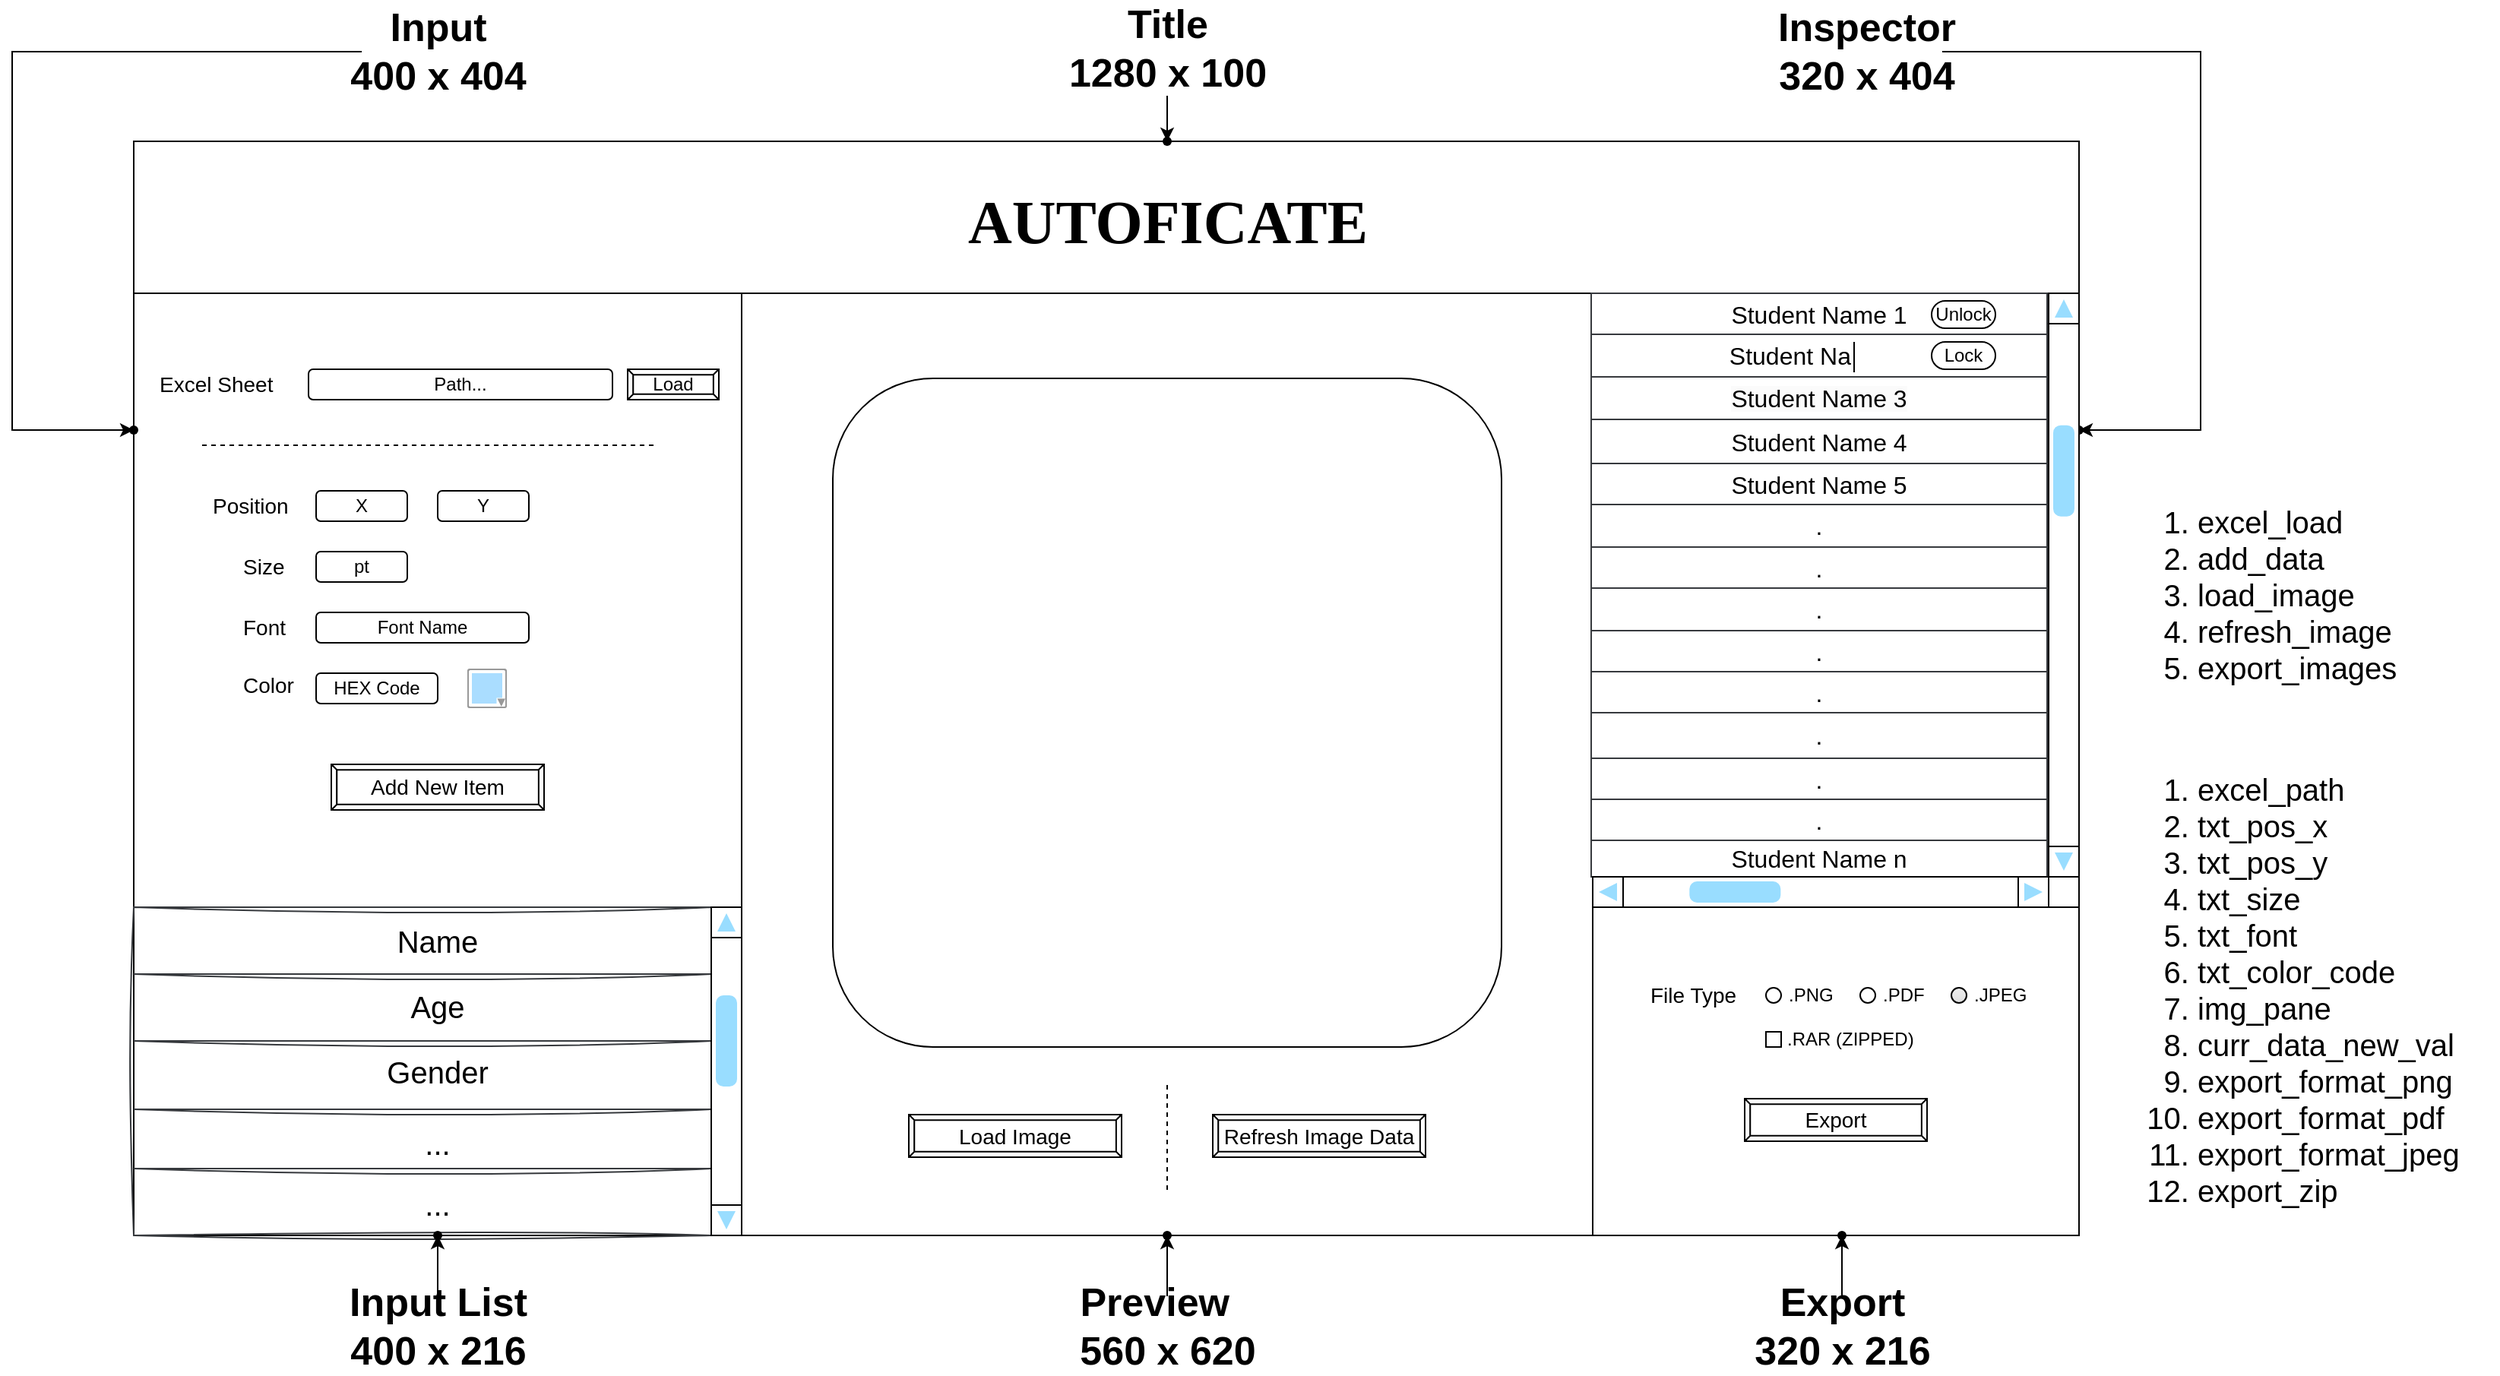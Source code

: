 <mxfile version="22.1.11" type="github">
  <diagram name="Layout" id="3tFr-54vqNAXreYe3aTh">
    <mxGraphModel dx="2773" dy="1603" grid="1" gridSize="10" guides="1" tooltips="1" connect="1" arrows="1" fold="1" page="1" pageScale="1" pageWidth="1600" pageHeight="900" math="0" shadow="0">
      <root>
        <object label="" django-id="" id="0">
          <mxCell />
        </object>
        <mxCell id="1" parent="0" />
        <mxCell id="I5DkHqy-VIiB0eivFTLI-1" value="" style="rounded=0;whiteSpace=wrap;html=1;labelPosition=center;verticalLabelPosition=middle;align=center;verticalAlign=middle;movable=0;resizable=0;rotatable=0;deletable=0;editable=0;locked=1;connectable=0;aspect=fixed;fillColor=none;gradientColor=none;gradientDirection=radial;fillStyle=dots;strokeColor=default;glass=0;" parent="1" vertex="1">
          <mxGeometry width="1280" height="720" as="geometry" />
        </mxCell>
        <mxCell id="KJbxnqqP8v8nSf_yf0gy-2" value="" style="endArrow=none;html=1;rounded=0;entryX=0.25;entryY=0;entryDx=0;entryDy=0;movable=0;resizable=0;rotatable=0;deletable=0;editable=0;locked=1;connectable=0;" parent="1" edge="1">
          <mxGeometry width="50" height="50" relative="1" as="geometry">
            <mxPoint x="400" y="100" as="sourcePoint" />
            <mxPoint x="400" y="720" as="targetPoint" />
          </mxGeometry>
        </mxCell>
        <mxCell id="KJbxnqqP8v8nSf_yf0gy-3" value="" style="endArrow=none;html=1;rounded=0;entryX=0.25;entryY=0;entryDx=0;entryDy=0;movable=0;resizable=0;rotatable=0;deletable=0;editable=0;locked=1;connectable=0;" parent="1" edge="1">
          <mxGeometry width="50" height="50" relative="1" as="geometry">
            <mxPoint x="960" y="100" as="sourcePoint" />
            <mxPoint x="960" y="720" as="targetPoint" />
          </mxGeometry>
        </mxCell>
        <mxCell id="KJbxnqqP8v8nSf_yf0gy-4" value="" style="endArrow=none;html=1;rounded=0;movable=1;resizable=1;rotatable=1;deletable=1;editable=1;locked=0;connectable=1;" parent="1" edge="1">
          <mxGeometry width="50" height="50" relative="1" as="geometry">
            <mxPoint y="504" as="sourcePoint" />
            <mxPoint x="400" y="504" as="targetPoint" />
          </mxGeometry>
        </mxCell>
        <mxCell id="KJbxnqqP8v8nSf_yf0gy-5" value="" style="endArrow=none;html=1;rounded=0;movable=0;resizable=0;rotatable=0;deletable=0;editable=0;locked=1;connectable=0;" parent="1" edge="1">
          <mxGeometry width="50" height="50" relative="1" as="geometry">
            <mxPoint x="960" y="504" as="sourcePoint" />
            <mxPoint x="1280" y="504" as="targetPoint" />
          </mxGeometry>
        </mxCell>
        <object label="Load" django-id="excel_load" django-submit-type="POST" id="KJbxnqqP8v8nSf_yf0gy-23">
          <mxCell style="labelPosition=center;verticalLabelPosition=middle;align=center;html=1;shape=mxgraph.basic.button;dx=3.57;whiteSpace=wrap;" parent="1" vertex="1">
            <mxGeometry x="325" y="150" width="60" height="20" as="geometry" />
          </mxCell>
        </object>
        <mxCell id="KJbxnqqP8v8nSf_yf0gy-24" value="Excel Sheet" style="text;html=1;strokeColor=none;fillColor=none;align=left;verticalAlign=middle;whiteSpace=wrap;rounded=0;fontSize=14;" parent="1" vertex="1">
          <mxGeometry x="15" y="150" width="80" height="20" as="geometry" />
        </mxCell>
        <object label="Path..." django-id="excel_path" id="KJbxnqqP8v8nSf_yf0gy-25">
          <mxCell style="rounded=1;whiteSpace=wrap;html=1;strokeColor=default;align=center;verticalAlign=middle;fontFamily=Helvetica;fontSize=12;fontColor=default;fillColor=default;" parent="1" vertex="1">
            <mxGeometry x="115" y="150" width="200" height="20" as="geometry" />
          </mxCell>
        </object>
        <mxCell id="KJbxnqqP8v8nSf_yf0gy-31" value="Position" style="text;html=1;strokeColor=none;fillColor=none;align=left;verticalAlign=middle;whiteSpace=wrap;rounded=0;fontSize=14;fontFamily=Helvetica;fontColor=default;" parent="1" vertex="1">
          <mxGeometry x="50" y="230" width="50" height="20" as="geometry" />
        </mxCell>
        <object label="X" django-id="txt_pos_x" id="KJbxnqqP8v8nSf_yf0gy-33">
          <mxCell style="rounded=1;whiteSpace=wrap;html=1;align=center;verticalAlign=middle;fontFamily=Helvetica;fontSize=12;fontColor=default;fillColor=none;gradientColor=none;" parent="1" vertex="1">
            <mxGeometry x="120" y="230" width="60" height="20" as="geometry" />
          </mxCell>
        </object>
        <object label="Y" django-id="txt_pos_y" id="KJbxnqqP8v8nSf_yf0gy-34">
          <mxCell style="rounded=1;whiteSpace=wrap;html=1;align=center;verticalAlign=middle;fontFamily=Helvetica;fontSize=12;fontColor=default;fillColor=none;gradientColor=none;" parent="1" vertex="1">
            <mxGeometry x="200" y="230" width="60" height="20" as="geometry" />
          </mxCell>
        </object>
        <mxCell id="KJbxnqqP8v8nSf_yf0gy-42" value="Size" style="text;html=1;strokeColor=none;fillColor=none;align=left;verticalAlign=middle;whiteSpace=wrap;rounded=0;fontSize=14;fontFamily=Helvetica;fontColor=default;" parent="1" vertex="1">
          <mxGeometry x="70" y="270" width="30" height="20" as="geometry" />
        </mxCell>
        <object label="&lt;div style=&quot;&quot;&gt;&lt;span style=&quot;background-color: initial;&quot;&gt;pt&lt;/span&gt;&lt;/div&gt;" django-id="txt_size" id="KJbxnqqP8v8nSf_yf0gy-43">
          <mxCell style="rounded=1;whiteSpace=wrap;html=1;align=center;verticalAlign=middle;fontFamily=Helvetica;fontSize=12;fontColor=default;fillColor=none;gradientColor=none;" parent="1" vertex="1">
            <mxGeometry x="120" y="270" width="60" height="20" as="geometry" />
          </mxCell>
        </object>
        <mxCell id="KJbxnqqP8v8nSf_yf0gy-44" value="Font" style="text;html=1;strokeColor=none;fillColor=none;align=left;verticalAlign=middle;whiteSpace=wrap;rounded=0;fontSize=14;fontFamily=Helvetica;fontColor=default;" parent="1" vertex="1">
          <mxGeometry x="70" y="310" width="30" height="20" as="geometry" />
        </mxCell>
        <object label="&lt;div style=&quot;&quot;&gt;&lt;span style=&quot;background-color: initial;&quot;&gt;Font Name&lt;/span&gt;&lt;/div&gt;" django-id="txt_font" id="KJbxnqqP8v8nSf_yf0gy-45">
          <mxCell style="rounded=1;whiteSpace=wrap;html=1;align=center;verticalAlign=middle;fontFamily=Helvetica;fontSize=12;fontColor=default;fillColor=none;gradientColor=none;" parent="1" vertex="1">
            <mxGeometry x="120" y="310" width="140" height="20" as="geometry" />
          </mxCell>
        </object>
        <object label="&lt;div style=&quot;&quot;&gt;&lt;span style=&quot;background-color: initial;&quot;&gt;HEX Code&lt;/span&gt;&lt;/div&gt;" django-id="txt_color_code" id="KJbxnqqP8v8nSf_yf0gy-46">
          <mxCell style="rounded=1;whiteSpace=wrap;html=1;align=center;verticalAlign=middle;fontFamily=Helvetica;fontSize=12;fontColor=default;fillColor=none;gradientColor=none;" parent="1" vertex="1">
            <mxGeometry x="120" y="350" width="80" height="20" as="geometry" />
          </mxCell>
        </object>
        <mxCell id="KJbxnqqP8v8nSf_yf0gy-47" value="Color" style="text;html=1;strokeColor=none;fillColor=none;align=left;verticalAlign=middle;whiteSpace=wrap;rounded=0;fontSize=14;fontFamily=Helvetica;fontColor=default;" parent="1" vertex="1">
          <mxGeometry x="70" y="347.5" width="30" height="20" as="geometry" />
        </mxCell>
        <mxCell id="KJbxnqqP8v8nSf_yf0gy-48" value="" style="verticalLabelPosition=bottom;shadow=0;dashed=0;align=center;html=1;verticalAlign=top;strokeWidth=1;shape=mxgraph.mockup.forms.colorPicker;chosenColor=#aaddff;rounded=0;fontFamily=Helvetica;fontSize=12;" parent="1" vertex="1">
          <mxGeometry x="220" y="347.5" width="25" height="25" as="geometry" />
        </mxCell>
        <mxCell id="KJbxnqqP8v8nSf_yf0gy-49" value="" style="endArrow=none;html=1;rounded=0;fontFamily=Helvetica;fontSize=12;fontColor=default;movable=0;resizable=0;rotatable=0;deletable=0;editable=0;locked=1;connectable=0;" parent="1" edge="1">
          <mxGeometry width="50" height="50" relative="1" as="geometry">
            <mxPoint y="100" as="sourcePoint" />
            <mxPoint x="1280" y="100" as="targetPoint" />
          </mxGeometry>
        </mxCell>
        <object label="Add New Item" django-id="add_data" django-submit-type="POST" id="KJbxnqqP8v8nSf_yf0gy-50">
          <mxCell style="labelPosition=center;verticalLabelPosition=middle;align=center;html=1;shape=mxgraph.basic.button;dx=3.57;whiteSpace=wrap;fontSize=14;" parent="1" vertex="1">
            <mxGeometry x="130" y="410" width="140" height="30" as="geometry" />
          </mxCell>
        </object>
        <mxCell id="KJbxnqqP8v8nSf_yf0gy-64" value="" style="shape=table;startSize=0;container=1;collapsible=0;childLayout=tableLayout;fontSize=16;rounded=1;align=left;verticalAlign=middle;fontFamily=Helvetica;spacing=2;labelBorderColor=none;whiteSpace=wrap;html=1;labelBackgroundColor=none;fontStyle=0;arcSize=37;swimlaneLine=1;swimlaneFillColor=default;spacingLeft=50;fillColor=default;strokeColor=#36393d;fillStyle=auto;gradientColor=none;shadow=0;sketch=1;curveFitting=1;jiggle=2;" parent="1" vertex="1">
          <mxGeometry y="504" width="380" height="216" as="geometry" />
        </mxCell>
        <mxCell id="KJbxnqqP8v8nSf_yf0gy-79" style="shape=tableRow;horizontal=0;startSize=0;swimlaneHead=0;swimlaneBody=0;strokeColor=inherit;top=0;left=0;bottom=0;right=0;collapsible=0;dropTarget=0;fillColor=none;points=[[0,0.5],[1,0.5]];portConstraint=eastwest;fontSize=16;rounded=0;align=left;verticalAlign=middle;fontFamily=Helvetica;fontColor=default;html=1;spacingLeft=3;spacing=5;" parent="KJbxnqqP8v8nSf_yf0gy-64" vertex="1">
          <mxGeometry width="380" height="44" as="geometry" />
        </mxCell>
        <mxCell id="KJbxnqqP8v8nSf_yf0gy-80" value="" style="shape=partialRectangle;html=1;whiteSpace=wrap;connectable=0;strokeColor=inherit;overflow=hidden;fillColor=none;top=0;left=0;bottom=0;right=0;pointerEvents=1;fontSize=16;rounded=0;align=left;verticalAlign=middle;fontFamily=Helvetica;fontColor=default;" parent="KJbxnqqP8v8nSf_yf0gy-79" vertex="1">
          <mxGeometry width="380" height="44" as="geometry">
            <mxRectangle width="380" height="44" as="alternateBounds" />
          </mxGeometry>
        </mxCell>
        <mxCell id="KJbxnqqP8v8nSf_yf0gy-77" style="shape=tableRow;horizontal=0;startSize=0;swimlaneHead=0;swimlaneBody=0;strokeColor=inherit;top=0;left=0;bottom=0;right=0;collapsible=0;dropTarget=0;fillColor=none;points=[[0,0.5],[1,0.5]];portConstraint=eastwest;fontSize=16;rounded=0;align=left;verticalAlign=middle;fontFamily=Helvetica;fontColor=default;html=1;" parent="KJbxnqqP8v8nSf_yf0gy-64" vertex="1">
          <mxGeometry y="44" width="380" height="44" as="geometry" />
        </mxCell>
        <mxCell id="KJbxnqqP8v8nSf_yf0gy-78" value="" style="shape=partialRectangle;html=1;whiteSpace=wrap;connectable=0;strokeColor=inherit;overflow=hidden;fillColor=none;top=0;left=0;bottom=0;right=0;pointerEvents=1;fontSize=16;rounded=0;align=left;verticalAlign=middle;fontFamily=Helvetica;fontColor=default;" parent="KJbxnqqP8v8nSf_yf0gy-77" vertex="1">
          <mxGeometry width="380" height="44" as="geometry">
            <mxRectangle width="380" height="44" as="alternateBounds" />
          </mxGeometry>
        </mxCell>
        <mxCell id="KJbxnqqP8v8nSf_yf0gy-65" value="" style="shape=tableRow;horizontal=0;startSize=0;swimlaneHead=0;swimlaneBody=0;strokeColor=inherit;top=0;left=0;bottom=0;right=0;collapsible=0;dropTarget=0;fillColor=none;points=[[0,0.5],[1,0.5]];portConstraint=eastwest;fontSize=16;rounded=0;align=left;verticalAlign=middle;fontFamily=Helvetica;fontColor=default;html=1;" parent="KJbxnqqP8v8nSf_yf0gy-64" vertex="1">
          <mxGeometry y="88" width="380" height="45" as="geometry" />
        </mxCell>
        <mxCell id="KJbxnqqP8v8nSf_yf0gy-67" value="" style="shape=partialRectangle;html=1;whiteSpace=wrap;connectable=0;strokeColor=inherit;overflow=hidden;fillColor=none;top=0;left=0;bottom=0;right=0;pointerEvents=1;fontSize=16;rounded=0;align=left;verticalAlign=middle;fontFamily=Helvetica;fontColor=default;" parent="KJbxnqqP8v8nSf_yf0gy-65" vertex="1">
          <mxGeometry width="380" height="45" as="geometry">
            <mxRectangle width="380" height="45" as="alternateBounds" />
          </mxGeometry>
        </mxCell>
        <mxCell id="KJbxnqqP8v8nSf_yf0gy-69" value="" style="shape=tableRow;horizontal=0;startSize=0;swimlaneHead=0;swimlaneBody=0;strokeColor=inherit;top=0;left=0;bottom=0;right=0;collapsible=0;dropTarget=0;fillColor=none;points=[[0,0.5],[1,0.5]];portConstraint=eastwest;fontSize=16;rounded=0;align=left;verticalAlign=middle;fontFamily=Helvetica;fontColor=default;html=1;" parent="KJbxnqqP8v8nSf_yf0gy-64" vertex="1">
          <mxGeometry y="133" width="380" height="39" as="geometry" />
        </mxCell>
        <mxCell id="KJbxnqqP8v8nSf_yf0gy-71" value="" style="shape=partialRectangle;html=1;whiteSpace=wrap;connectable=0;strokeColor=inherit;overflow=hidden;fillColor=none;top=0;left=0;bottom=0;right=0;pointerEvents=1;fontSize=16;rounded=0;align=left;verticalAlign=middle;fontFamily=Helvetica;fontColor=default;" parent="KJbxnqqP8v8nSf_yf0gy-69" vertex="1">
          <mxGeometry width="380" height="39" as="geometry">
            <mxRectangle width="380" height="39" as="alternateBounds" />
          </mxGeometry>
        </mxCell>
        <mxCell id="KJbxnqqP8v8nSf_yf0gy-73" value="" style="shape=tableRow;horizontal=0;startSize=0;swimlaneHead=0;swimlaneBody=0;strokeColor=inherit;top=0;left=0;bottom=0;right=0;collapsible=0;dropTarget=0;fillColor=none;points=[[0,0.5],[1,0.5]];portConstraint=eastwest;fontSize=16;rounded=0;align=left;verticalAlign=middle;fontFamily=Helvetica;fontColor=default;html=1;" parent="KJbxnqqP8v8nSf_yf0gy-64" vertex="1">
          <mxGeometry y="172" width="380" height="44" as="geometry" />
        </mxCell>
        <mxCell id="KJbxnqqP8v8nSf_yf0gy-75" value="" style="shape=partialRectangle;html=1;whiteSpace=wrap;connectable=0;strokeColor=inherit;overflow=hidden;fillColor=none;top=0;left=0;bottom=0;right=0;pointerEvents=1;fontSize=16;rounded=0;align=left;verticalAlign=middle;fontFamily=Helvetica;fontColor=default;" parent="KJbxnqqP8v8nSf_yf0gy-73" vertex="1">
          <mxGeometry width="380" height="44" as="geometry">
            <mxRectangle width="380" height="44" as="alternateBounds" />
          </mxGeometry>
        </mxCell>
        <mxCell id="KJbxnqqP8v8nSf_yf0gy-83" value="Name" style="text;html=1;strokeColor=none;fillColor=none;align=center;verticalAlign=middle;whiteSpace=wrap;rounded=0;fontSize=20;fontFamily=Helvetica;fontColor=default;arcSize=50;shadow=0;glass=0;gradientColor=none;" parent="1" vertex="1">
          <mxGeometry x="170" y="515.5" width="60" height="20" as="geometry" />
        </mxCell>
        <mxCell id="KJbxnqqP8v8nSf_yf0gy-96" value="Age" style="text;html=1;strokeColor=none;fillColor=none;align=center;verticalAlign=middle;whiteSpace=wrap;rounded=0;fontSize=20;fontFamily=Helvetica;fontColor=default;" parent="1" vertex="1">
          <mxGeometry x="170" y="558.5" width="60" height="20" as="geometry" />
        </mxCell>
        <mxCell id="KJbxnqqP8v8nSf_yf0gy-97" value="Gender" style="text;html=1;strokeColor=none;fillColor=none;align=center;verticalAlign=middle;whiteSpace=wrap;rounded=0;fontSize=20;fontFamily=Helvetica;fontColor=default;" parent="1" vertex="1">
          <mxGeometry x="170" y="602" width="60" height="20" as="geometry" />
        </mxCell>
        <mxCell id="KJbxnqqP8v8nSf_yf0gy-98" value="..." style="text;html=1;strokeColor=none;fillColor=none;align=center;verticalAlign=middle;whiteSpace=wrap;rounded=0;fontSize=20;fontFamily=Helvetica;fontColor=default;" parent="1" vertex="1">
          <mxGeometry x="170" y="648.5" width="60" height="20" as="geometry" />
        </mxCell>
        <mxCell id="KJbxnqqP8v8nSf_yf0gy-99" value="..." style="text;html=1;strokeColor=none;fillColor=none;align=center;verticalAlign=middle;whiteSpace=wrap;rounded=0;fontSize=20;fontFamily=Helvetica;fontColor=default;" parent="1" vertex="1">
          <mxGeometry x="170" y="688.5" width="60" height="20" as="geometry" />
        </mxCell>
        <object label="" django-id="img_pane" id="KJbxnqqP8v8nSf_yf0gy-100">
          <mxCell style="rounded=1;whiteSpace=wrap;html=1;align=left;verticalAlign=middle;fontFamily=Helvetica;fontSize=12;fontColor=default;fillColor=none;gradientColor=none;" parent="1" vertex="1">
            <mxGeometry x="460" y="156" width="440" height="440" as="geometry" />
          </mxCell>
        </object>
        <mxCell id="KJbxnqqP8v8nSf_yf0gy-101" value="" style="group;movable=0;resizable=0;rotatable=0;deletable=0;editable=0;locked=1;connectable=0;" parent="1" vertex="1" connectable="0">
          <mxGeometry x="1090" y="-79" width="270" height="279" as="geometry" />
        </mxCell>
        <mxCell id="KJbxnqqP8v8nSf_yf0gy-7" value="Inspector&lt;br style=&quot;font-size: 26px;&quot;&gt;320 x 404" style="text;strokeColor=none;fillColor=none;html=1;fontSize=26;fontStyle=1;verticalAlign=middle;align=center;movable=1;resizable=1;rotatable=1;deletable=1;editable=1;locked=0;connectable=1;" parent="KJbxnqqP8v8nSf_yf0gy-101" vertex="1">
          <mxGeometry width="100" height="40" as="geometry" />
        </mxCell>
        <mxCell id="KJbxnqqP8v8nSf_yf0gy-8" value="" style="shape=waypoint;sketch=0;size=6;pointerEvents=1;points=[];fillColor=none;resizable=0;rotatable=0;perimeter=centerPerimeter;snapToPoint=1;" parent="KJbxnqqP8v8nSf_yf0gy-101" vertex="1">
          <mxGeometry x="180" y="259" width="20" height="20" as="geometry" />
        </mxCell>
        <mxCell id="KJbxnqqP8v8nSf_yf0gy-9" value="" style="edgeStyle=orthogonalEdgeStyle;rounded=0;orthogonalLoop=1;jettySize=auto;html=1;" parent="KJbxnqqP8v8nSf_yf0gy-101" source="KJbxnqqP8v8nSf_yf0gy-7" target="KJbxnqqP8v8nSf_yf0gy-8" edge="1">
          <mxGeometry relative="1" as="geometry">
            <Array as="points">
              <mxPoint x="270" y="20" />
              <mxPoint x="270" y="269" />
            </Array>
          </mxGeometry>
        </mxCell>
        <mxCell id="KJbxnqqP8v8nSf_yf0gy-103" value="" style="group;movable=0;resizable=0;rotatable=0;deletable=0;editable=0;locked=1;connectable=0;" parent="1" vertex="1" connectable="0">
          <mxGeometry x="-80" y="-79" width="330" height="279" as="geometry" />
        </mxCell>
        <mxCell id="KJbxnqqP8v8nSf_yf0gy-37" value="" style="group;movable=1;resizable=1;rotatable=1;deletable=1;editable=1;locked=0;connectable=1;" parent="KJbxnqqP8v8nSf_yf0gy-103" vertex="1" connectable="0">
          <mxGeometry x="230" width="100" height="89" as="geometry" />
        </mxCell>
        <mxCell id="KJbxnqqP8v8nSf_yf0gy-6" value="Input&lt;br style=&quot;font-size: 26px;&quot;&gt;400 x 404" style="text;strokeColor=none;fillColor=none;html=1;fontSize=26;fontStyle=1;verticalAlign=middle;align=center;movable=1;resizable=1;rotatable=1;deletable=1;editable=1;locked=0;connectable=1;" parent="KJbxnqqP8v8nSf_yf0gy-37" vertex="1">
          <mxGeometry width="100" height="40" as="geometry" />
        </mxCell>
        <mxCell id="KJbxnqqP8v8nSf_yf0gy-10" value="" style="shape=waypoint;sketch=0;size=6;pointerEvents=1;points=[];fillColor=none;resizable=0;rotatable=0;perimeter=centerPerimeter;snapToPoint=1;" parent="KJbxnqqP8v8nSf_yf0gy-103" vertex="1">
          <mxGeometry x="70" y="259" width="20" height="20" as="geometry" />
        </mxCell>
        <mxCell id="KJbxnqqP8v8nSf_yf0gy-11" value="" style="edgeStyle=orthogonalEdgeStyle;rounded=0;orthogonalLoop=1;jettySize=auto;html=1;" parent="KJbxnqqP8v8nSf_yf0gy-103" source="KJbxnqqP8v8nSf_yf0gy-6" target="KJbxnqqP8v8nSf_yf0gy-10" edge="1">
          <mxGeometry relative="1" as="geometry">
            <Array as="points">
              <mxPoint y="20" />
              <mxPoint y="269" />
            </Array>
          </mxGeometry>
        </mxCell>
        <mxCell id="KJbxnqqP8v8nSf_yf0gy-105" value="" style="group;movable=0;resizable=0;rotatable=0;deletable=0;editable=0;locked=1;connectable=0;" parent="1" vertex="1" connectable="0">
          <mxGeometry x="630" y="710" width="100" height="90" as="geometry" />
        </mxCell>
        <mxCell id="KJbxnqqP8v8nSf_yf0gy-12" value="Preview&lt;span style=&quot;white-space: pre; font-size: 26px;&quot;&gt;&#x9;&lt;/span&gt;&lt;br style=&quot;font-size: 26px;&quot;&gt;560 x 620" style="text;strokeColor=none;fillColor=none;html=1;fontSize=26;fontStyle=1;verticalAlign=middle;align=center;movable=1;resizable=1;rotatable=1;deletable=1;editable=1;locked=0;connectable=1;" parent="KJbxnqqP8v8nSf_yf0gy-105" vertex="1">
          <mxGeometry y="50" width="100" height="40" as="geometry" />
        </mxCell>
        <mxCell id="KJbxnqqP8v8nSf_yf0gy-13" value="" style="shape=waypoint;sketch=0;size=6;pointerEvents=1;points=[];fillColor=none;resizable=0;rotatable=0;perimeter=centerPerimeter;snapToPoint=1;" parent="KJbxnqqP8v8nSf_yf0gy-105" vertex="1">
          <mxGeometry x="40" width="20" height="20" as="geometry" />
        </mxCell>
        <mxCell id="KJbxnqqP8v8nSf_yf0gy-14" value="" style="edgeStyle=orthogonalEdgeStyle;rounded=0;orthogonalLoop=1;jettySize=auto;html=1;" parent="KJbxnqqP8v8nSf_yf0gy-105" source="KJbxnqqP8v8nSf_yf0gy-12" target="KJbxnqqP8v8nSf_yf0gy-13" edge="1">
          <mxGeometry relative="1" as="geometry" />
        </mxCell>
        <mxCell id="KJbxnqqP8v8nSf_yf0gy-110" value="" style="endArrow=none;dashed=1;html=1;rounded=0;fontFamily=Helvetica;fontSize=12;fontColor=default;" parent="1" edge="1">
          <mxGeometry width="50" height="50" relative="1" as="geometry">
            <mxPoint x="45" y="200" as="sourcePoint" />
            <mxPoint x="345" y="200" as="targetPoint" />
          </mxGeometry>
        </mxCell>
        <mxCell id="KJbxnqqP8v8nSf_yf0gy-112" value="File Type" style="text;html=1;strokeColor=none;fillColor=none;align=left;verticalAlign=middle;whiteSpace=wrap;rounded=0;fontSize=14;fontFamily=Helvetica;fontColor=default;" parent="1" vertex="1">
          <mxGeometry x="996" y="552" width="60" height="20" as="geometry" />
        </mxCell>
        <object label="Export" django-id="export_images" django-submit-type="POST" id="KJbxnqqP8v8nSf_yf0gy-119">
          <mxCell style="labelPosition=center;verticalLabelPosition=middle;align=center;html=1;shape=mxgraph.basic.button;dx=3.57;whiteSpace=wrap;fontSize=14;" parent="1" vertex="1">
            <mxGeometry x="1060" y="630" width="120" height="28" as="geometry" />
          </mxCell>
        </object>
        <object label=".PNG" django-id="export_format_png" id="KJbxnqqP8v8nSf_yf0gy-126">
          <mxCell style="html=1;shadow=0;dashed=0;shape=mxgraph.bootstrap.radioButton2;labelPosition=right;verticalLabelPosition=middle;align=left;verticalAlign=middle;checked=0;spacing=5;checkedFill=#0085FC;checkedStroke=#ffffff;rounded=0;fontFamily=Helvetica;fontSize=12;" parent="1" vertex="1">
            <mxGeometry x="1074" y="557" width="10" height="10" as="geometry" />
          </mxCell>
        </object>
        <object label=".JPEG" django-id="export_format_jpeg" id="KJbxnqqP8v8nSf_yf0gy-127">
          <mxCell style="html=1;shadow=0;dashed=0;shape=mxgraph.bootstrap.radioButton2;labelPosition=right;verticalLabelPosition=middle;align=left;verticalAlign=middle;gradientColor=#DEDEDE;fillColor=#EDEDED;checked=0;spacing=5;checkedFill=#0085FC;checkedStroke=#ffffff;rounded=0;fontFamily=Helvetica;fontSize=12;fontColor=default;" parent="1" vertex="1">
            <mxGeometry x="1196" y="557" width="10" height="10" as="geometry" />
          </mxCell>
        </object>
        <object label=".PDF" django-id="export_format_pdf" id="KJbxnqqP8v8nSf_yf0gy-128">
          <mxCell style="html=1;shadow=0;dashed=0;shape=mxgraph.bootstrap.radioButton2;labelPosition=right;verticalLabelPosition=middle;align=left;verticalAlign=middle;checked=0;spacing=5;checkedFill=#0085FC;checkedStroke=#ffffff;rounded=0;fontFamily=Helvetica;fontSize=12;" parent="1" vertex="1">
            <mxGeometry x="1136" y="557" width="10" height="10" as="geometry" />
          </mxCell>
        </object>
        <object label=".RAR (ZIPPED)" django-id="export_zip" id="KJbxnqqP8v8nSf_yf0gy-133">
          <mxCell style="rounded=1;align=left;verticalAlign=middle;fontStyle=0;fontSize=12;labelPosition=right;verticalLabelPosition=middle;spacingLeft=2;html=1;shadow=0;dashed=0;fontFamily=Helvetica;arcSize=0;" parent="1" vertex="1">
            <mxGeometry x="1074" y="586" width="10" height="10" as="geometry" />
          </mxCell>
        </object>
        <object label="Load Image" django-id="load_image" django-submit-type="POST" id="KJbxnqqP8v8nSf_yf0gy-137">
          <mxCell style="labelPosition=center;verticalLabelPosition=middle;align=center;html=1;shape=mxgraph.basic.button;dx=3.57;whiteSpace=wrap;fontSize=14;" parent="1" vertex="1">
            <mxGeometry x="510" y="640.5" width="140" height="28" as="geometry" />
          </mxCell>
        </object>
        <object label="Refresh Image Data" django-id="refresh_image" django-submit-type="POST" id="KJbxnqqP8v8nSf_yf0gy-138">
          <mxCell style="labelPosition=center;verticalLabelPosition=middle;align=center;html=1;shape=mxgraph.basic.button;dx=3.57;whiteSpace=wrap;fontSize=14;" parent="1" vertex="1">
            <mxGeometry x="710" y="640.5" width="140" height="28" as="geometry" />
          </mxCell>
        </object>
        <mxCell id="KJbxnqqP8v8nSf_yf0gy-139" value="AUTOFICATE" style="text;strokeColor=none;fillColor=none;html=1;fontSize=40;fontStyle=1;verticalAlign=middle;align=center;fontFamily=Lucida Console;fontColor=default;" parent="1" vertex="1">
          <mxGeometry x="470" y="32.5" width="420" height="40" as="geometry" />
        </mxCell>
        <mxCell id="KJbxnqqP8v8nSf_yf0gy-140" value="&lt;ol style=&quot;&quot;&gt;&lt;li style=&quot;font-size: 20px;&quot;&gt;excel_load&lt;/li&gt;&lt;li style=&quot;font-size: 20px;&quot;&gt;add_data&lt;/li&gt;&lt;li style=&quot;font-size: 20px;&quot;&gt;load_image&lt;/li&gt;&lt;li style=&quot;&quot;&gt;refresh_image&lt;br&gt;&lt;/li&gt;&lt;li style=&quot;&quot;&gt;export_images&lt;br&gt;&lt;/li&gt;&lt;/ol&gt;" style="text;strokeColor=none;fillColor=none;html=1;whiteSpace=wrap;verticalAlign=top;overflow=hidden;fontSize=20;fontFamily=Helvetica;fontColor=default;" parent="1" vertex="1">
          <mxGeometry x="1316" y="212" width="240" height="160" as="geometry" />
        </mxCell>
        <mxCell id="KJbxnqqP8v8nSf_yf0gy-141" value="" style="endArrow=none;dashed=1;html=1;rounded=0;fontFamily=Helvetica;fontSize=12;fontColor=default;" parent="1" edge="1">
          <mxGeometry width="50" height="50" relative="1" as="geometry">
            <mxPoint x="680" y="690" as="sourcePoint" />
            <mxPoint x="680" y="620" as="targetPoint" />
          </mxGeometry>
        </mxCell>
        <mxCell id="KJbxnqqP8v8nSf_yf0gy-142" value="" style="group;movable=0;resizable=0;rotatable=0;deletable=0;editable=0;locked=1;connectable=0;" parent="1" vertex="1" connectable="0">
          <mxGeometry x="1074" y="710" width="100" height="90" as="geometry" />
        </mxCell>
        <mxCell id="KJbxnqqP8v8nSf_yf0gy-20" value="Export&lt;br style=&quot;font-size: 26px;&quot;&gt;320 x 216" style="text;strokeColor=none;fillColor=none;html=1;fontSize=26;fontStyle=1;verticalAlign=middle;align=center;movable=1;resizable=1;rotatable=1;deletable=1;editable=1;locked=0;connectable=1;" parent="KJbxnqqP8v8nSf_yf0gy-142" vertex="1">
          <mxGeometry y="50" width="100" height="40" as="geometry" />
        </mxCell>
        <mxCell id="KJbxnqqP8v8nSf_yf0gy-21" value="" style="shape=waypoint;sketch=0;size=6;pointerEvents=1;points=[];fillColor=none;resizable=0;rotatable=0;perimeter=centerPerimeter;snapToPoint=1;" parent="KJbxnqqP8v8nSf_yf0gy-142" vertex="1">
          <mxGeometry x="40" width="20" height="20" as="geometry" />
        </mxCell>
        <mxCell id="KJbxnqqP8v8nSf_yf0gy-22" value="" style="edgeStyle=orthogonalEdgeStyle;rounded=0;orthogonalLoop=1;jettySize=auto;html=1;" parent="KJbxnqqP8v8nSf_yf0gy-142" source="KJbxnqqP8v8nSf_yf0gy-20" target="KJbxnqqP8v8nSf_yf0gy-21" edge="1">
          <mxGeometry relative="1" as="geometry" />
        </mxCell>
        <mxCell id="KJbxnqqP8v8nSf_yf0gy-145" value="" style="group;movable=0;resizable=0;rotatable=0;deletable=0;editable=0;locked=1;connectable=0;" parent="1" vertex="1" connectable="0">
          <mxGeometry x="150" y="710" width="100" height="90" as="geometry" />
        </mxCell>
        <mxCell id="KJbxnqqP8v8nSf_yf0gy-18" value="" style="shape=waypoint;sketch=0;size=6;pointerEvents=1;points=[];fillColor=none;resizable=0;rotatable=0;perimeter=centerPerimeter;snapToPoint=1;" parent="KJbxnqqP8v8nSf_yf0gy-145" vertex="1">
          <mxGeometry x="40" width="20" height="20" as="geometry" />
        </mxCell>
        <mxCell id="KJbxnqqP8v8nSf_yf0gy-15" value="Input List&lt;br style=&quot;font-size: 26px;&quot;&gt;400 x 216" style="text;strokeColor=none;fillColor=none;html=1;fontSize=26;fontStyle=1;verticalAlign=middle;align=center;movable=1;resizable=1;rotatable=1;deletable=1;editable=1;locked=0;connectable=1;container=0;" parent="KJbxnqqP8v8nSf_yf0gy-145" vertex="1">
          <mxGeometry y="50" width="100" height="40" as="geometry" />
        </mxCell>
        <mxCell id="KJbxnqqP8v8nSf_yf0gy-19" value="" style="edgeStyle=orthogonalEdgeStyle;rounded=0;orthogonalLoop=1;jettySize=auto;html=1;movable=1;resizable=1;rotatable=1;deletable=1;editable=1;locked=0;connectable=1;" parent="KJbxnqqP8v8nSf_yf0gy-145" source="KJbxnqqP8v8nSf_yf0gy-15" target="KJbxnqqP8v8nSf_yf0gy-18" edge="1">
          <mxGeometry relative="1" as="geometry" />
        </mxCell>
        <mxCell id="KJbxnqqP8v8nSf_yf0gy-158" value="" style="shape=table;startSize=0;container=1;collapsible=0;childLayout=tableLayout;fontSize=16;rounded=0;align=center;verticalAlign=middle;fontFamily=Helvetica;spacing=2;labelBorderColor=none;html=1;labelBackgroundColor=none;fontStyle=0;arcSize=37;swimlaneLine=1;swimlaneFillColor=default;spacingLeft=50;fillColor=default;strokeColor=#36393d;fillStyle=auto;gradientColor=none;shadow=0;" parent="1" vertex="1">
          <mxGeometry x="959" y="100" width="300" height="384" as="geometry" />
        </mxCell>
        <mxCell id="KJbxnqqP8v8nSf_yf0gy-190" style="shape=tableRow;horizontal=0;startSize=0;swimlaneHead=0;swimlaneBody=0;strokeColor=inherit;top=0;left=0;bottom=0;right=0;collapsible=0;dropTarget=0;fillColor=none;points=[[0,0.5],[1,0.5]];portConstraint=eastwest;fontSize=16;rounded=0;align=left;verticalAlign=middle;fontFamily=Helvetica;fontColor=default;html=1;spacingLeft=3;spacing=5;" parent="KJbxnqqP8v8nSf_yf0gy-158" vertex="1">
          <mxGeometry width="300" height="27" as="geometry" />
        </mxCell>
        <mxCell id="KJbxnqqP8v8nSf_yf0gy-191" value="Student Name 1" style="shape=partialRectangle;html=1;whiteSpace=wrap;connectable=0;strokeColor=inherit;overflow=hidden;fillColor=none;top=0;left=0;bottom=0;right=0;pointerEvents=1;fontSize=16;rounded=0;align=center;verticalAlign=middle;fontFamily=Helvetica;fontColor=default;" parent="KJbxnqqP8v8nSf_yf0gy-190" vertex="1">
          <mxGeometry width="300" height="27" as="geometry">
            <mxRectangle width="300" height="27" as="alternateBounds" />
          </mxGeometry>
        </mxCell>
        <mxCell id="KJbxnqqP8v8nSf_yf0gy-186" style="shape=tableRow;horizontal=0;startSize=0;swimlaneHead=0;swimlaneBody=0;strokeColor=inherit;top=0;left=0;bottom=0;right=0;collapsible=0;dropTarget=0;fillColor=none;points=[[0,0.5],[1,0.5]];portConstraint=eastwest;fontSize=16;rounded=0;align=left;verticalAlign=middle;fontFamily=Helvetica;fontColor=default;html=1;spacingLeft=3;spacing=5;" parent="KJbxnqqP8v8nSf_yf0gy-158" vertex="1">
          <mxGeometry y="27" width="300" height="28" as="geometry" />
        </mxCell>
        <mxCell id="KJbxnqqP8v8nSf_yf0gy-187" value="&amp;nbsp; &amp;nbsp; &amp;nbsp; &amp;nbsp; &amp;nbsp; &amp;nbsp; &amp;nbsp; &amp;nbsp; &amp;nbsp; &amp;nbsp; Student Na" style="shape=partialRectangle;html=1;whiteSpace=wrap;connectable=0;strokeColor=inherit;overflow=hidden;fillColor=none;top=0;left=0;bottom=0;right=0;pointerEvents=1;fontSize=16;rounded=0;align=left;verticalAlign=middle;fontFamily=Helvetica;fontColor=default;" parent="KJbxnqqP8v8nSf_yf0gy-186" vertex="1">
          <mxGeometry width="300" height="28" as="geometry">
            <mxRectangle width="300" height="28" as="alternateBounds" />
          </mxGeometry>
        </mxCell>
        <mxCell id="KJbxnqqP8v8nSf_yf0gy-184" style="shape=tableRow;horizontal=0;startSize=0;swimlaneHead=0;swimlaneBody=0;strokeColor=inherit;top=0;left=0;bottom=0;right=0;collapsible=0;dropTarget=0;fillColor=none;points=[[0,0.5],[1,0.5]];portConstraint=eastwest;fontSize=16;rounded=0;align=left;verticalAlign=middle;fontFamily=Helvetica;fontColor=default;html=1;spacingLeft=3;spacing=5;" parent="KJbxnqqP8v8nSf_yf0gy-158" vertex="1">
          <mxGeometry y="55" width="300" height="28" as="geometry" />
        </mxCell>
        <mxCell id="KJbxnqqP8v8nSf_yf0gy-185" value="&lt;span style=&quot;color: rgb(0, 0, 0); font-family: Helvetica; font-size: 16px; font-style: normal; font-variant-ligatures: normal; font-variant-caps: normal; font-weight: 400; letter-spacing: normal; orphans: 2; text-indent: 0px; text-transform: none; widows: 2; word-spacing: 0px; -webkit-text-stroke-width: 0px; background-color: rgb(251, 251, 251); text-decoration-thickness: initial; text-decoration-style: initial; text-decoration-color: initial; float: none; display: inline !important;&quot;&gt;Student Name&lt;span&gt;&amp;nbsp;3&lt;/span&gt;&lt;/span&gt;" style="shape=partialRectangle;html=1;whiteSpace=wrap;connectable=0;strokeColor=inherit;overflow=hidden;fillColor=none;top=0;left=0;bottom=0;right=0;pointerEvents=1;fontSize=16;rounded=0;align=center;verticalAlign=middle;fontFamily=Helvetica;fontColor=default;" parent="KJbxnqqP8v8nSf_yf0gy-184" vertex="1">
          <mxGeometry width="300" height="28" as="geometry">
            <mxRectangle width="300" height="28" as="alternateBounds" />
          </mxGeometry>
        </mxCell>
        <mxCell id="KJbxnqqP8v8nSf_yf0gy-182" style="shape=tableRow;horizontal=0;startSize=0;swimlaneHead=0;swimlaneBody=0;strokeColor=inherit;top=0;left=0;bottom=0;right=0;collapsible=0;dropTarget=0;fillColor=none;points=[[0,0.5],[1,0.5]];portConstraint=eastwest;fontSize=16;rounded=0;align=left;verticalAlign=middle;fontFamily=Helvetica;fontColor=default;html=1;spacingLeft=3;spacing=5;" parent="KJbxnqqP8v8nSf_yf0gy-158" vertex="1">
          <mxGeometry y="83" width="300" height="29" as="geometry" />
        </mxCell>
        <mxCell id="KJbxnqqP8v8nSf_yf0gy-183" value="Student Name 4" style="shape=partialRectangle;html=1;whiteSpace=wrap;connectable=0;strokeColor=inherit;overflow=hidden;fillColor=none;top=0;left=0;bottom=0;right=0;pointerEvents=1;fontSize=16;rounded=0;align=center;verticalAlign=middle;fontFamily=Helvetica;fontColor=default;" parent="KJbxnqqP8v8nSf_yf0gy-182" vertex="1">
          <mxGeometry width="300" height="29" as="geometry">
            <mxRectangle width="300" height="29" as="alternateBounds" />
          </mxGeometry>
        </mxCell>
        <mxCell id="KJbxnqqP8v8nSf_yf0gy-180" style="shape=tableRow;horizontal=0;startSize=0;swimlaneHead=0;swimlaneBody=0;strokeColor=inherit;top=0;left=0;bottom=0;right=0;collapsible=0;dropTarget=0;fillColor=none;points=[[0,0.5],[1,0.5]];portConstraint=eastwest;fontSize=16;rounded=0;align=left;verticalAlign=middle;fontFamily=Helvetica;fontColor=default;html=1;spacingLeft=3;spacing=5;" parent="KJbxnqqP8v8nSf_yf0gy-158" vertex="1">
          <mxGeometry y="112" width="300" height="27" as="geometry" />
        </mxCell>
        <mxCell id="KJbxnqqP8v8nSf_yf0gy-181" value="Student Name 5" style="shape=partialRectangle;html=1;whiteSpace=wrap;connectable=0;strokeColor=inherit;overflow=hidden;fillColor=none;top=0;left=0;bottom=0;right=0;pointerEvents=1;fontSize=16;rounded=0;align=center;verticalAlign=middle;fontFamily=Helvetica;fontColor=default;" parent="KJbxnqqP8v8nSf_yf0gy-180" vertex="1">
          <mxGeometry width="300" height="27" as="geometry">
            <mxRectangle width="300" height="27" as="alternateBounds" />
          </mxGeometry>
        </mxCell>
        <mxCell id="KJbxnqqP8v8nSf_yf0gy-178" style="shape=tableRow;horizontal=0;startSize=0;swimlaneHead=0;swimlaneBody=0;strokeColor=inherit;top=0;left=0;bottom=0;right=0;collapsible=0;dropTarget=0;fillColor=none;points=[[0,0.5],[1,0.5]];portConstraint=eastwest;fontSize=16;rounded=0;align=left;verticalAlign=middle;fontFamily=Helvetica;fontColor=default;html=1;spacingLeft=3;spacing=5;" parent="KJbxnqqP8v8nSf_yf0gy-158" vertex="1">
          <mxGeometry y="139" width="300" height="28" as="geometry" />
        </mxCell>
        <mxCell id="KJbxnqqP8v8nSf_yf0gy-179" value="." style="shape=partialRectangle;html=1;whiteSpace=wrap;connectable=0;strokeColor=inherit;overflow=hidden;fillColor=none;top=0;left=0;bottom=0;right=0;pointerEvents=1;fontSize=16;rounded=0;align=center;verticalAlign=middle;fontFamily=Helvetica;fontColor=default;" parent="KJbxnqqP8v8nSf_yf0gy-178" vertex="1">
          <mxGeometry width="300" height="28" as="geometry">
            <mxRectangle width="300" height="28" as="alternateBounds" />
          </mxGeometry>
        </mxCell>
        <mxCell id="KJbxnqqP8v8nSf_yf0gy-176" style="shape=tableRow;horizontal=0;startSize=0;swimlaneHead=0;swimlaneBody=0;strokeColor=inherit;top=0;left=0;bottom=0;right=0;collapsible=0;dropTarget=0;fillColor=none;points=[[0,0.5],[1,0.5]];portConstraint=eastwest;fontSize=16;rounded=0;align=left;verticalAlign=middle;fontFamily=Helvetica;fontColor=default;html=1;spacingLeft=3;spacing=5;" parent="KJbxnqqP8v8nSf_yf0gy-158" vertex="1">
          <mxGeometry y="167" width="300" height="27" as="geometry" />
        </mxCell>
        <mxCell id="KJbxnqqP8v8nSf_yf0gy-177" value="." style="shape=partialRectangle;html=1;whiteSpace=wrap;connectable=0;strokeColor=inherit;overflow=hidden;fillColor=none;top=0;left=0;bottom=0;right=0;pointerEvents=1;fontSize=16;rounded=0;align=center;verticalAlign=middle;fontFamily=Helvetica;fontColor=default;" parent="KJbxnqqP8v8nSf_yf0gy-176" vertex="1">
          <mxGeometry width="300" height="27" as="geometry">
            <mxRectangle width="300" height="27" as="alternateBounds" />
          </mxGeometry>
        </mxCell>
        <mxCell id="KJbxnqqP8v8nSf_yf0gy-174" style="shape=tableRow;horizontal=0;startSize=0;swimlaneHead=0;swimlaneBody=0;strokeColor=inherit;top=0;left=0;bottom=0;right=0;collapsible=0;dropTarget=0;fillColor=none;points=[[0,0.5],[1,0.5]];portConstraint=eastwest;fontSize=16;rounded=0;align=left;verticalAlign=middle;fontFamily=Helvetica;fontColor=default;html=1;spacingLeft=3;spacing=5;" parent="KJbxnqqP8v8nSf_yf0gy-158" vertex="1">
          <mxGeometry y="194" width="300" height="28" as="geometry" />
        </mxCell>
        <mxCell id="KJbxnqqP8v8nSf_yf0gy-175" value="." style="shape=partialRectangle;html=1;whiteSpace=wrap;connectable=0;strokeColor=inherit;overflow=hidden;fillColor=none;top=0;left=0;bottom=0;right=0;pointerEvents=1;fontSize=16;rounded=0;align=center;verticalAlign=middle;fontFamily=Helvetica;fontColor=default;" parent="KJbxnqqP8v8nSf_yf0gy-174" vertex="1">
          <mxGeometry width="300" height="28" as="geometry">
            <mxRectangle width="300" height="28" as="alternateBounds" />
          </mxGeometry>
        </mxCell>
        <mxCell id="KJbxnqqP8v8nSf_yf0gy-172" style="shape=tableRow;horizontal=0;startSize=0;swimlaneHead=0;swimlaneBody=0;strokeColor=inherit;top=0;left=0;bottom=0;right=0;collapsible=0;dropTarget=0;fillColor=none;points=[[0,0.5],[1,0.5]];portConstraint=eastwest;fontSize=16;rounded=0;align=left;verticalAlign=middle;fontFamily=Helvetica;fontColor=default;html=1;spacingLeft=3;spacing=5;" parent="KJbxnqqP8v8nSf_yf0gy-158" vertex="1">
          <mxGeometry y="222" width="300" height="27" as="geometry" />
        </mxCell>
        <mxCell id="KJbxnqqP8v8nSf_yf0gy-173" value="." style="shape=partialRectangle;html=1;whiteSpace=wrap;connectable=0;strokeColor=inherit;overflow=hidden;fillColor=none;top=0;left=0;bottom=0;right=0;pointerEvents=1;fontSize=16;rounded=0;align=center;verticalAlign=middle;fontFamily=Helvetica;fontColor=default;" parent="KJbxnqqP8v8nSf_yf0gy-172" vertex="1">
          <mxGeometry width="300" height="27" as="geometry">
            <mxRectangle width="300" height="27" as="alternateBounds" />
          </mxGeometry>
        </mxCell>
        <mxCell id="KJbxnqqP8v8nSf_yf0gy-170" style="shape=tableRow;horizontal=0;startSize=0;swimlaneHead=0;swimlaneBody=0;strokeColor=inherit;top=0;left=0;bottom=0;right=0;collapsible=0;dropTarget=0;fillColor=none;points=[[0,0.5],[1,0.5]];portConstraint=eastwest;fontSize=16;rounded=0;align=left;verticalAlign=middle;fontFamily=Helvetica;fontColor=default;html=1;spacingLeft=3;spacing=5;" parent="KJbxnqqP8v8nSf_yf0gy-158" vertex="1">
          <mxGeometry y="249" width="300" height="27" as="geometry" />
        </mxCell>
        <mxCell id="KJbxnqqP8v8nSf_yf0gy-171" value="." style="shape=partialRectangle;html=1;whiteSpace=wrap;connectable=0;strokeColor=inherit;overflow=hidden;fillColor=none;top=0;left=0;bottom=0;right=0;pointerEvents=1;fontSize=16;rounded=0;align=center;verticalAlign=middle;fontFamily=Helvetica;fontColor=default;" parent="KJbxnqqP8v8nSf_yf0gy-170" vertex="1">
          <mxGeometry width="300" height="27" as="geometry">
            <mxRectangle width="300" height="27" as="alternateBounds" />
          </mxGeometry>
        </mxCell>
        <mxCell id="KJbxnqqP8v8nSf_yf0gy-159" style="shape=tableRow;horizontal=0;startSize=0;swimlaneHead=0;swimlaneBody=0;strokeColor=inherit;top=0;left=0;bottom=0;right=0;collapsible=0;dropTarget=0;fillColor=none;points=[[0,0.5],[1,0.5]];portConstraint=eastwest;fontSize=16;rounded=0;align=left;verticalAlign=middle;fontFamily=Helvetica;fontColor=default;html=1;spacingLeft=3;spacing=5;" parent="KJbxnqqP8v8nSf_yf0gy-158" vertex="1">
          <mxGeometry y="276" width="300" height="30" as="geometry" />
        </mxCell>
        <mxCell id="KJbxnqqP8v8nSf_yf0gy-160" value="." style="shape=partialRectangle;html=1;whiteSpace=wrap;connectable=0;strokeColor=inherit;overflow=hidden;fillColor=none;top=0;left=0;bottom=0;right=0;pointerEvents=1;fontSize=16;rounded=0;align=center;verticalAlign=middle;fontFamily=Helvetica;fontColor=default;" parent="KJbxnqqP8v8nSf_yf0gy-159" vertex="1">
          <mxGeometry width="300" height="30" as="geometry">
            <mxRectangle width="300" height="30" as="alternateBounds" />
          </mxGeometry>
        </mxCell>
        <mxCell id="KJbxnqqP8v8nSf_yf0gy-161" style="shape=tableRow;horizontal=0;startSize=0;swimlaneHead=0;swimlaneBody=0;strokeColor=inherit;top=0;left=0;bottom=0;right=0;collapsible=0;dropTarget=0;fillColor=none;points=[[0,0.5],[1,0.5]];portConstraint=eastwest;fontSize=16;rounded=0;align=left;verticalAlign=middle;fontFamily=Helvetica;fontColor=default;html=1;" parent="KJbxnqqP8v8nSf_yf0gy-158" vertex="1">
          <mxGeometry y="306" width="300" height="27" as="geometry" />
        </mxCell>
        <mxCell id="KJbxnqqP8v8nSf_yf0gy-162" value="." style="shape=partialRectangle;html=1;whiteSpace=wrap;connectable=0;strokeColor=inherit;overflow=hidden;fillColor=none;top=0;left=0;bottom=0;right=0;pointerEvents=1;fontSize=16;rounded=0;align=center;verticalAlign=middle;fontFamily=Helvetica;fontColor=default;" parent="KJbxnqqP8v8nSf_yf0gy-161" vertex="1">
          <mxGeometry width="300" height="27" as="geometry">
            <mxRectangle width="300" height="27" as="alternateBounds" />
          </mxGeometry>
        </mxCell>
        <mxCell id="KJbxnqqP8v8nSf_yf0gy-163" value="" style="shape=tableRow;horizontal=0;startSize=0;swimlaneHead=0;swimlaneBody=0;strokeColor=inherit;top=0;left=0;bottom=0;right=0;collapsible=0;dropTarget=0;fillColor=none;points=[[0,0.5],[1,0.5]];portConstraint=eastwest;fontSize=16;rounded=0;align=left;verticalAlign=middle;fontFamily=Helvetica;fontColor=default;html=1;" parent="KJbxnqqP8v8nSf_yf0gy-158" vertex="1">
          <mxGeometry y="333" width="300" height="27" as="geometry" />
        </mxCell>
        <mxCell id="KJbxnqqP8v8nSf_yf0gy-164" value="." style="shape=partialRectangle;html=1;whiteSpace=wrap;connectable=0;strokeColor=inherit;overflow=hidden;fillColor=none;top=0;left=0;bottom=0;right=0;pointerEvents=1;fontSize=16;rounded=0;align=center;verticalAlign=middle;fontFamily=Helvetica;fontColor=default;" parent="KJbxnqqP8v8nSf_yf0gy-163" vertex="1">
          <mxGeometry width="300" height="27" as="geometry">
            <mxRectangle width="300" height="27" as="alternateBounds" />
          </mxGeometry>
        </mxCell>
        <mxCell id="KJbxnqqP8v8nSf_yf0gy-165" value="" style="shape=tableRow;horizontal=0;startSize=0;swimlaneHead=0;swimlaneBody=0;strokeColor=inherit;top=0;left=0;bottom=0;right=0;collapsible=0;dropTarget=0;fillColor=none;points=[[0,0.5],[1,0.5]];portConstraint=eastwest;fontSize=16;rounded=0;align=left;verticalAlign=middle;fontFamily=Helvetica;fontColor=default;html=1;" parent="KJbxnqqP8v8nSf_yf0gy-158" vertex="1">
          <mxGeometry y="360" width="300" height="24" as="geometry" />
        </mxCell>
        <mxCell id="KJbxnqqP8v8nSf_yf0gy-166" value="Student Name n" style="shape=partialRectangle;html=1;whiteSpace=wrap;connectable=0;strokeColor=inherit;overflow=hidden;fillColor=none;top=0;left=0;bottom=0;right=0;pointerEvents=1;fontSize=16;rounded=0;align=center;verticalAlign=middle;fontFamily=Helvetica;fontColor=default;" parent="KJbxnqqP8v8nSf_yf0gy-165" vertex="1">
          <mxGeometry width="300" height="24" as="geometry">
            <mxRectangle width="300" height="24" as="alternateBounds" />
          </mxGeometry>
        </mxCell>
        <mxCell id="KJbxnqqP8v8nSf_yf0gy-206" value="" style="verticalLabelPosition=bottom;shadow=0;dashed=0;align=center;html=1;verticalAlign=top;strokeWidth=1;shape=mxgraph.mockup.navigation.scrollBar;barPos=76.467;fillColor2=#99ddff;strokeColor2=none;direction=north;rounded=0;fontFamily=Helvetica;fontSize=12;" parent="1" vertex="1">
          <mxGeometry x="1260" y="100" width="20" height="384" as="geometry" />
        </mxCell>
        <mxCell id="KJbxnqqP8v8nSf_yf0gy-207" value="" style="verticalLabelPosition=bottom;shadow=0;dashed=0;align=center;html=1;verticalAlign=top;strokeWidth=1;shape=mxgraph.mockup.navigation.scrollBar;barPos=21.833;fillColor2=#99ddff;strokeColor2=none;rounded=0;fontFamily=Helvetica;fontSize=12;" parent="1" vertex="1">
          <mxGeometry x="960" y="484" width="300" height="20" as="geometry" />
        </mxCell>
        <mxCell id="KJbxnqqP8v8nSf_yf0gy-208" value="" style="verticalLabelPosition=bottom;shadow=0;dashed=0;align=center;html=1;verticalAlign=top;strokeWidth=1;shape=mxgraph.mockup.navigation.scrollBar;barPos=67.241;fillColor2=#99ddff;strokeColor2=none;direction=north;rounded=0;fontFamily=Helvetica;fontSize=12;" parent="1" vertex="1">
          <mxGeometry x="380" y="504" width="20" height="216" as="geometry" />
        </mxCell>
        <mxCell id="KJbxnqqP8v8nSf_yf0gy-210" value="&lt;ol&gt;&lt;li&gt;excel_path&lt;/li&gt;&lt;li&gt;txt_pos_x&lt;/li&gt;&lt;li&gt;txt_pos_y&lt;/li&gt;&lt;li&gt;txt_size&lt;/li&gt;&lt;li&gt;txt_font&lt;/li&gt;&lt;li&gt;txt_color_code&lt;/li&gt;&lt;li&gt;img_pane&lt;/li&gt;&lt;li&gt;curr_data_new_val&lt;br&gt;&lt;/li&gt;&lt;li&gt;export_format_png&lt;br&gt;&lt;/li&gt;&lt;li&gt;export_format_pdf&lt;br&gt;&lt;/li&gt;&lt;li&gt;export_format_jpeg&lt;br&gt;&lt;/li&gt;&lt;li&gt;export_zip&lt;/li&gt;&lt;/ol&gt;" style="text;strokeColor=none;fillColor=none;html=1;whiteSpace=wrap;verticalAlign=top;overflow=hidden;fontSize=20;fontFamily=Helvetica;fontColor=default;" parent="1" vertex="1">
          <mxGeometry x="1316" y="388" width="240" height="350" as="geometry" />
        </mxCell>
        <object label="Unlock" django-id="curr_data_new_val" id="KJbxnqqP8v8nSf_yf0gy-213">
          <mxCell style="rounded=1;whiteSpace=wrap;html=1;strokeColor=default;align=center;verticalAlign=middle;fontFamily=Helvetica;fontSize=12;fontColor=default;fillColor=default;shadow=0;arcSize=50;" parent="1" vertex="1">
            <mxGeometry x="1183" y="105" width="42" height="18" as="geometry" />
          </mxCell>
        </object>
        <object label="Lock" django-id="curr_data_new_val" id="KJbxnqqP8v8nSf_yf0gy-215">
          <mxCell style="rounded=1;whiteSpace=wrap;html=1;strokeColor=default;align=center;verticalAlign=middle;fontFamily=Helvetica;fontSize=12;fontColor=default;fillColor=default;shadow=0;arcSize=50;" parent="1" vertex="1">
            <mxGeometry x="1183" y="132" width="42" height="18" as="geometry" />
          </mxCell>
        </object>
        <mxCell id="KJbxnqqP8v8nSf_yf0gy-216" value="" style="endArrow=none;html=1;rounded=0;fontFamily=Helvetica;fontSize=20;fontColor=default;" parent="1" edge="1">
          <mxGeometry width="50" height="50" relative="1" as="geometry">
            <mxPoint x="1132" y="152" as="sourcePoint" />
            <mxPoint x="1132" y="132" as="targetPoint" />
          </mxGeometry>
        </mxCell>
        <mxCell id="0d_Yu4pwUIrla5kgw-yX-9" value="" style="group;movable=0;resizable=0;rotatable=0;deletable=0;editable=0;locked=1;connectable=0;" vertex="1" connectable="0" parent="1">
          <mxGeometry x="610" y="-79" width="140" height="89" as="geometry" />
        </mxCell>
        <mxCell id="0d_Yu4pwUIrla5kgw-yX-3" value="Title&lt;br style=&quot;font-size: 26px;&quot;&gt;1280 x 100" style="text;strokeColor=none;fillColor=none;html=1;fontSize=26;fontStyle=1;verticalAlign=middle;align=center;movable=1;resizable=1;rotatable=1;deletable=1;editable=1;locked=0;connectable=1;" vertex="1" parent="0d_Yu4pwUIrla5kgw-yX-9">
          <mxGeometry width="140.0" height="35.955" as="geometry" />
        </mxCell>
        <mxCell id="0d_Yu4pwUIrla5kgw-yX-4" value="" style="shape=waypoint;sketch=0;size=6;pointerEvents=1;points=[];fillColor=none;resizable=1;rotatable=1;perimeter=centerPerimeter;snapToPoint=1;movable=1;deletable=1;editable=1;locked=0;connectable=1;" vertex="1" parent="0d_Yu4pwUIrla5kgw-yX-9">
          <mxGeometry x="60" y="69" width="20" height="20" as="geometry" />
        </mxCell>
        <mxCell id="0d_Yu4pwUIrla5kgw-yX-5" value="" style="edgeStyle=orthogonalEdgeStyle;rounded=0;orthogonalLoop=1;jettySize=auto;html=1;movable=1;resizable=1;rotatable=1;deletable=1;editable=1;locked=0;connectable=1;" edge="1" parent="0d_Yu4pwUIrla5kgw-yX-9" target="0d_Yu4pwUIrla5kgw-yX-4">
          <mxGeometry relative="1" as="geometry">
            <Array as="points">
              <mxPoint x="70" y="59" />
              <mxPoint x="70" y="59" />
            </Array>
            <mxPoint x="70" y="49" as="sourcePoint" />
          </mxGeometry>
        </mxCell>
      </root>
    </mxGraphModel>
  </diagram>
</mxfile>

